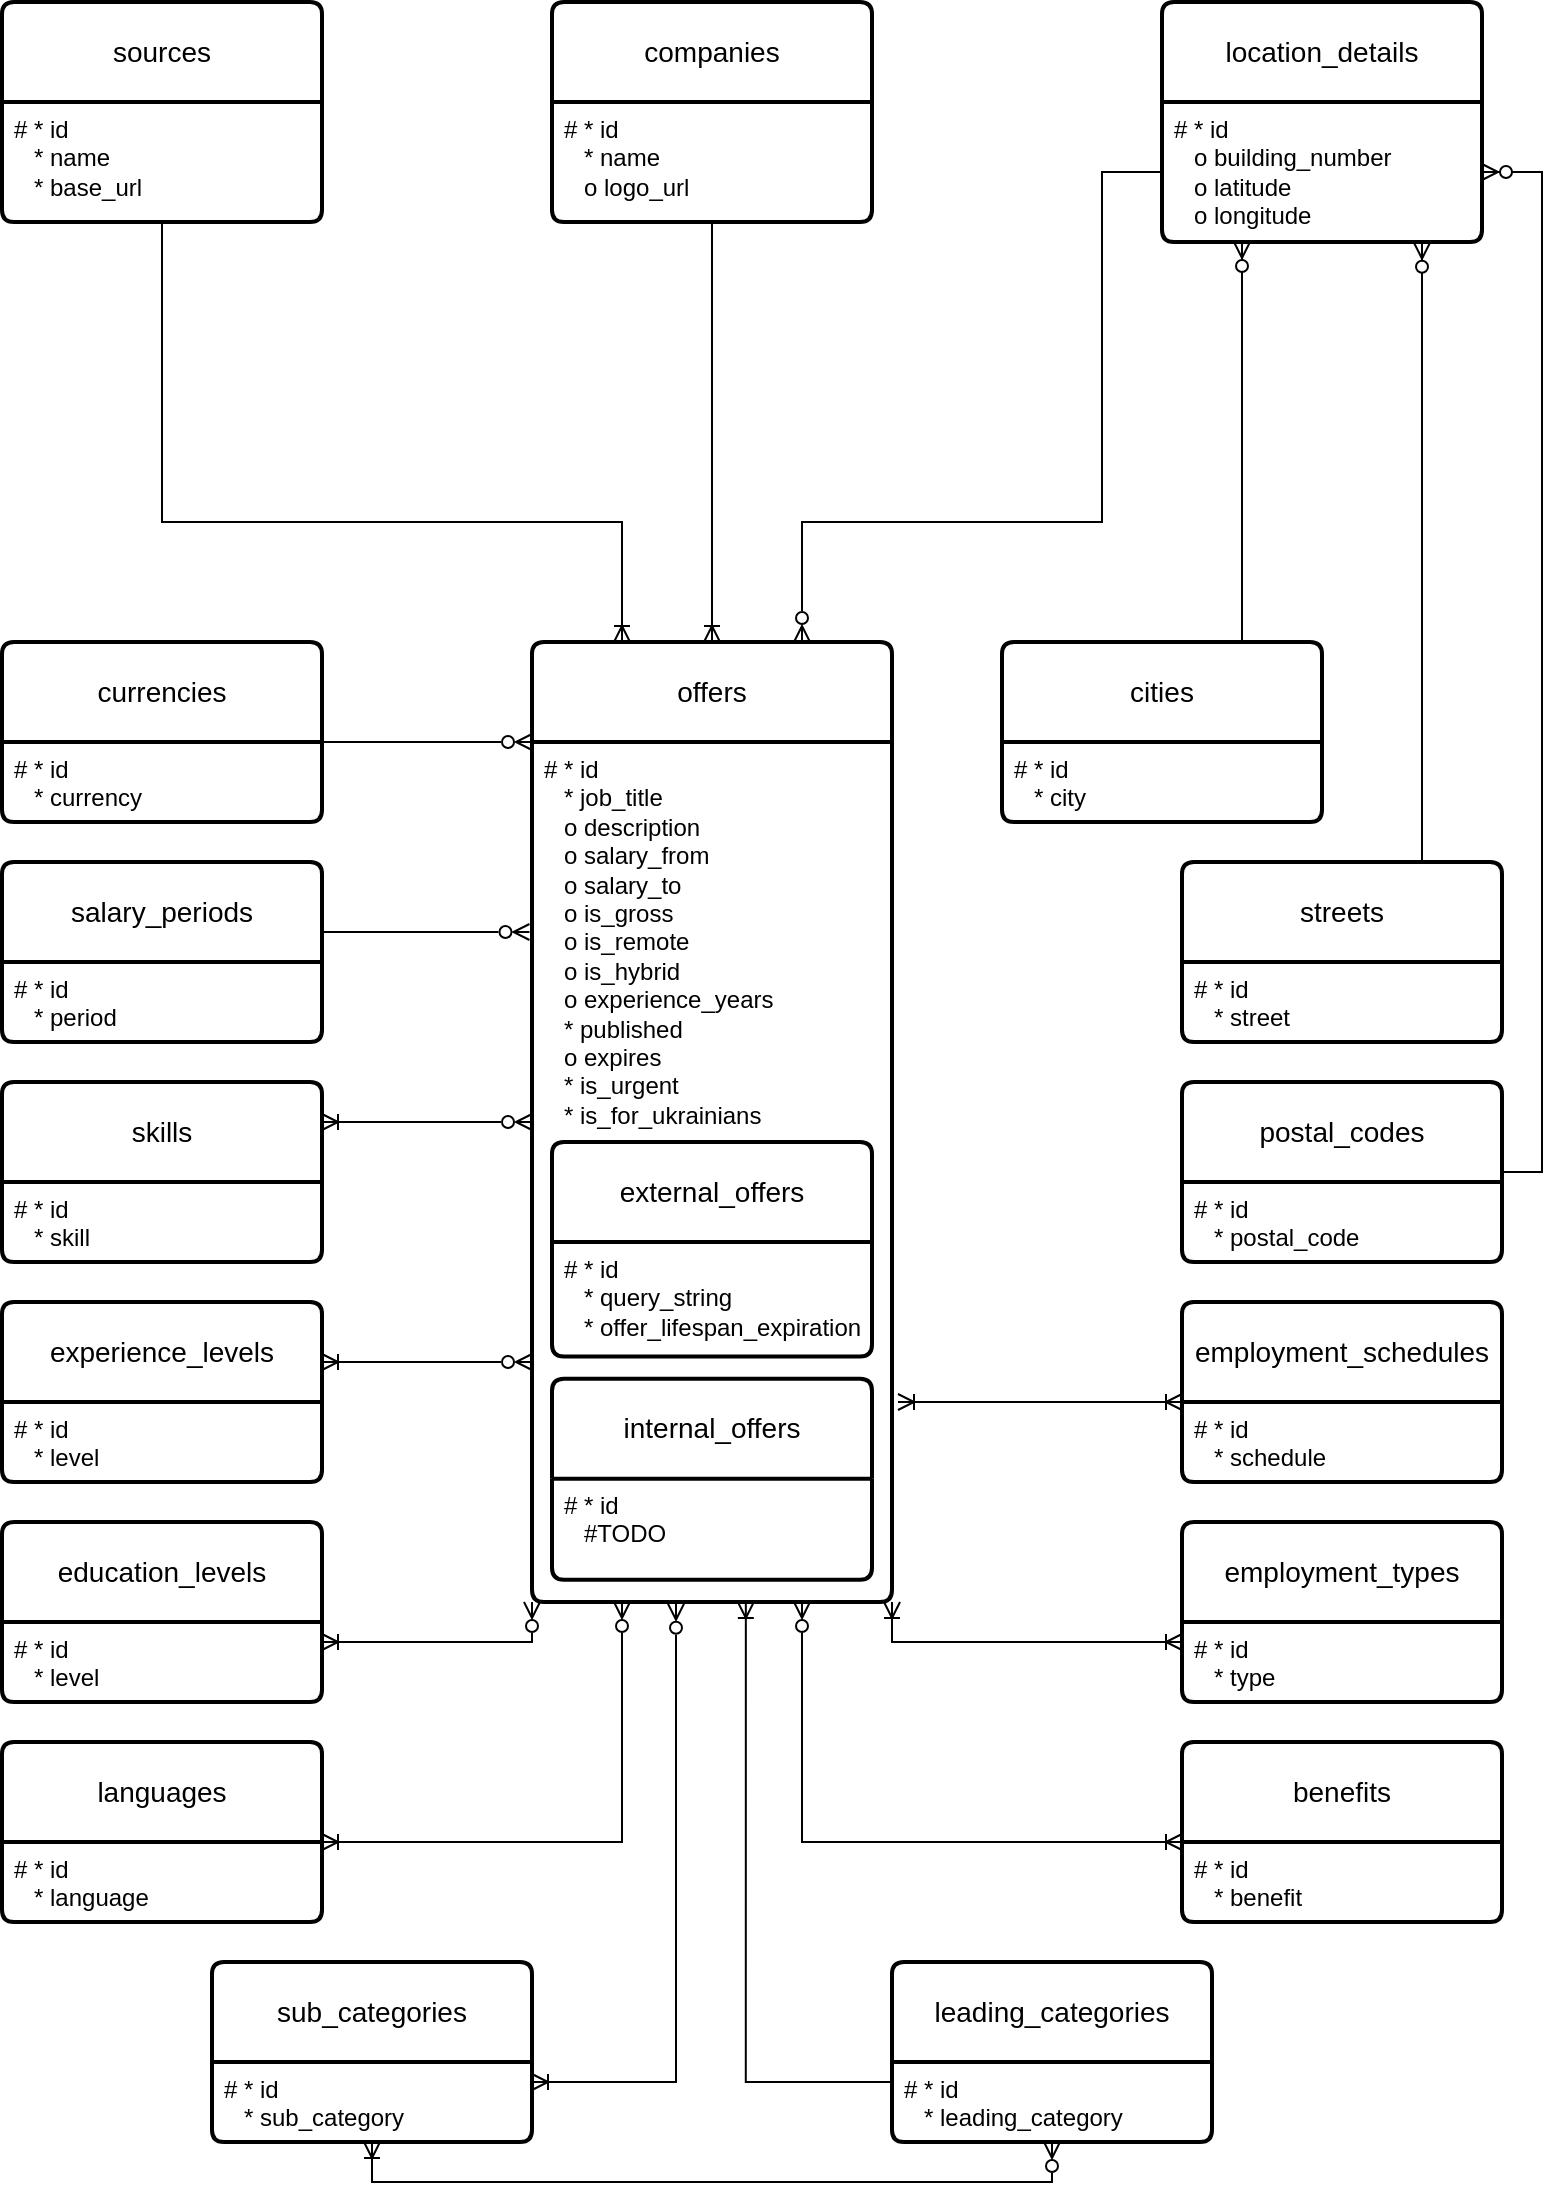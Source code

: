 <mxfile version="28.2.3">
  <diagram name="Strona-1" id="_6M75ooqKnDLT4tYcyIA">
    <mxGraphModel dx="1426" dy="749" grid="1" gridSize="10" guides="1" tooltips="1" connect="1" arrows="1" fold="1" page="1" pageScale="1" pageWidth="827" pageHeight="1169" math="0" shadow="0">
      <root>
        <mxCell id="0" />
        <mxCell id="1" parent="0" />
        <mxCell id="-K2eB1AA9z9G4rPxQfK5-10" value="sources" style="swimlane;childLayout=stackLayout;horizontal=1;startSize=50;horizontalStack=0;rounded=1;fontSize=14;fontStyle=0;strokeWidth=2;resizeParent=0;resizeLast=1;shadow=0;dashed=0;align=center;arcSize=4;whiteSpace=wrap;html=1;" parent="1" vertex="1">
          <mxGeometry x="40" y="40" width="160" height="110" as="geometry" />
        </mxCell>
        <mxCell id="-K2eB1AA9z9G4rPxQfK5-11" value="# * id&lt;div&gt;&amp;nbsp; &amp;nbsp;* name&lt;/div&gt;&lt;div&gt;&amp;nbsp; &amp;nbsp;* base_url&lt;/div&gt;" style="align=left;strokeColor=none;fillColor=none;spacingLeft=4;spacingRight=4;fontSize=12;verticalAlign=top;resizable=0;rotatable=0;part=1;html=1;whiteSpace=wrap;" parent="-K2eB1AA9z9G4rPxQfK5-10" vertex="1">
          <mxGeometry y="50" width="160" height="60" as="geometry" />
        </mxCell>
        <mxCell id="-K2eB1AA9z9G4rPxQfK5-12" value="companies" style="swimlane;childLayout=stackLayout;horizontal=1;startSize=50;horizontalStack=0;rounded=1;fontSize=14;fontStyle=0;strokeWidth=2;resizeParent=0;resizeLast=1;shadow=0;dashed=0;align=center;arcSize=4;whiteSpace=wrap;html=1;" parent="1" vertex="1">
          <mxGeometry x="315" y="40" width="160" height="110" as="geometry" />
        </mxCell>
        <mxCell id="-K2eB1AA9z9G4rPxQfK5-13" value="# * id&lt;div&gt;&amp;nbsp; &amp;nbsp;* name&lt;/div&gt;&lt;div&gt;&amp;nbsp; &amp;nbsp;o logo_url&lt;/div&gt;" style="align=left;strokeColor=none;fillColor=none;spacingLeft=4;spacingRight=4;fontSize=12;verticalAlign=top;resizable=0;rotatable=0;part=1;html=1;whiteSpace=wrap;" parent="-K2eB1AA9z9G4rPxQfK5-12" vertex="1">
          <mxGeometry y="50" width="160" height="60" as="geometry" />
        </mxCell>
        <mxCell id="-K2eB1AA9z9G4rPxQfK5-14" value="currencies" style="swimlane;childLayout=stackLayout;horizontal=1;startSize=50;horizontalStack=0;rounded=1;fontSize=14;fontStyle=0;strokeWidth=2;resizeParent=0;resizeLast=1;shadow=0;dashed=0;align=center;arcSize=4;whiteSpace=wrap;html=1;" parent="1" vertex="1">
          <mxGeometry x="40" y="360" width="160" height="90" as="geometry" />
        </mxCell>
        <mxCell id="-K2eB1AA9z9G4rPxQfK5-15" value="# * id&lt;div&gt;&amp;nbsp; &amp;nbsp;* currency&lt;/div&gt;" style="align=left;strokeColor=none;fillColor=none;spacingLeft=4;spacingRight=4;fontSize=12;verticalAlign=top;resizable=0;rotatable=0;part=1;html=1;whiteSpace=wrap;" parent="-K2eB1AA9z9G4rPxQfK5-14" vertex="1">
          <mxGeometry y="50" width="160" height="40" as="geometry" />
        </mxCell>
        <mxCell id="-K2eB1AA9z9G4rPxQfK5-18" value="salary_periods" style="swimlane;childLayout=stackLayout;horizontal=1;startSize=50;horizontalStack=0;rounded=1;fontSize=14;fontStyle=0;strokeWidth=2;resizeParent=0;resizeLast=1;shadow=0;dashed=0;align=center;arcSize=4;whiteSpace=wrap;html=1;" parent="1" vertex="1">
          <mxGeometry x="40" y="470" width="160" height="90" as="geometry" />
        </mxCell>
        <mxCell id="-K2eB1AA9z9G4rPxQfK5-19" value="# * id&lt;div&gt;&amp;nbsp; &amp;nbsp;* period&lt;/div&gt;" style="align=left;strokeColor=none;fillColor=none;spacingLeft=4;spacingRight=4;fontSize=12;verticalAlign=top;resizable=0;rotatable=0;part=1;html=1;whiteSpace=wrap;" parent="-K2eB1AA9z9G4rPxQfK5-18" vertex="1">
          <mxGeometry y="50" width="160" height="40" as="geometry" />
        </mxCell>
        <mxCell id="-K2eB1AA9z9G4rPxQfK5-20" value="experience_levels" style="swimlane;childLayout=stackLayout;horizontal=1;startSize=50;horizontalStack=0;rounded=1;fontSize=14;fontStyle=0;strokeWidth=2;resizeParent=0;resizeLast=1;shadow=0;dashed=0;align=center;arcSize=4;whiteSpace=wrap;html=1;" parent="1" vertex="1">
          <mxGeometry x="40" y="690" width="160" height="90" as="geometry" />
        </mxCell>
        <mxCell id="-K2eB1AA9z9G4rPxQfK5-21" value="# * id&lt;div&gt;&amp;nbsp; &amp;nbsp;* level&lt;/div&gt;" style="align=left;strokeColor=none;fillColor=none;spacingLeft=4;spacingRight=4;fontSize=12;verticalAlign=top;resizable=0;rotatable=0;part=1;html=1;whiteSpace=wrap;" parent="-K2eB1AA9z9G4rPxQfK5-20" vertex="1">
          <mxGeometry y="50" width="160" height="40" as="geometry" />
        </mxCell>
        <mxCell id="-K2eB1AA9z9G4rPxQfK5-22" value="skills" style="swimlane;childLayout=stackLayout;horizontal=1;startSize=50;horizontalStack=0;rounded=1;fontSize=14;fontStyle=0;strokeWidth=2;resizeParent=0;resizeLast=1;shadow=0;dashed=0;align=center;arcSize=4;whiteSpace=wrap;html=1;" parent="1" vertex="1">
          <mxGeometry x="40" y="580" width="160" height="90" as="geometry" />
        </mxCell>
        <mxCell id="-K2eB1AA9z9G4rPxQfK5-23" value="# * id&lt;div&gt;&amp;nbsp; &amp;nbsp;* skill&lt;/div&gt;" style="align=left;strokeColor=none;fillColor=none;spacingLeft=4;spacingRight=4;fontSize=12;verticalAlign=top;resizable=0;rotatable=0;part=1;html=1;whiteSpace=wrap;" parent="-K2eB1AA9z9G4rPxQfK5-22" vertex="1">
          <mxGeometry y="50" width="160" height="40" as="geometry" />
        </mxCell>
        <mxCell id="-K2eB1AA9z9G4rPxQfK5-24" value="education_levels" style="swimlane;childLayout=stackLayout;horizontal=1;startSize=50;horizontalStack=0;rounded=1;fontSize=14;fontStyle=0;strokeWidth=2;resizeParent=0;resizeLast=1;shadow=0;dashed=0;align=center;arcSize=4;whiteSpace=wrap;html=1;" parent="1" vertex="1">
          <mxGeometry x="40" y="800" width="160" height="90" as="geometry" />
        </mxCell>
        <mxCell id="-K2eB1AA9z9G4rPxQfK5-25" value="# * id&lt;div&gt;&amp;nbsp; &amp;nbsp;* level&lt;span style=&quot;color: rgba(0, 0, 0, 0); font-family: monospace; font-size: 0px; text-wrap-mode: nowrap; background-color: transparent;&quot;&gt;%3CmxGraphModel%3E%3Croot%3E%3CmxCell%20id%3D%220%22%2F%3E%3CmxCell%20id%3D%221%22%20parent%3D%220%22%2F%3E%3CmxCell%20id%3D%222%22%20value%3D%22currencies%22%20style%3D%22swimlane%3BchildLayout%3DstackLayout%3Bhorizontal%3D1%3BstartSize%3D50%3BhorizontalStack%3D0%3Brounded%3D1%3BfontSize%3D14%3BfontStyle%3D0%3BstrokeWidth%3D2%3BresizeParent%3D0%3BresizeLast%3D1%3Bshadow%3D0%3Bdashed%3D0%3Balign%3Dcenter%3BarcSize%3D4%3BwhiteSpace%3Dwrap%3Bhtml%3D1%3B%22%20vertex%3D%221%22%20parent%3D%221%22%3E%3CmxGeometry%20x%3D%22220%22%20y%3D%22230%22%20width%3D%22160%22%20height%3D%2290%22%20as%3D%22geometry%22%2F%3E%3C%2FmxCell%3E%3CmxCell%20id%3D%223%22%20value%3D%22%23%20*%20id%26lt%3Bdiv%26gt%3B%26amp%3Bnbsp%3B%20%26amp%3Bnbsp%3B*%20currency%26lt%3B%2Fdiv%26gt%3B%22%20style%3D%22align%3Dleft%3BstrokeColor%3Dnone%3BfillColor%3Dnone%3BspacingLeft%3D4%3BspacingRight%3D4%3BfontSize%3D12%3BverticalAlign%3Dtop%3Bresizable%3D0%3Brotatable%3D0%3Bpart%3D1%3Bhtml%3D1%3BwhiteSpace%3Dwrap%3B%22%20vertex%3D%221%22%20parent%3D%222%22%3E%3CmxGeometry%20y%3D%2250%22%20width%3D%22160%22%20height%3D%2240%22%20as%3D%22geometry%22%2F%3E%3C%2FmxCell%3E%3C%2Froot%3E%3C%2FmxGraphModel%3E&lt;/span&gt;&lt;/div&gt;" style="align=left;strokeColor=none;fillColor=none;spacingLeft=4;spacingRight=4;fontSize=12;verticalAlign=top;resizable=0;rotatable=0;part=1;html=1;whiteSpace=wrap;" parent="-K2eB1AA9z9G4rPxQfK5-24" vertex="1">
          <mxGeometry y="50" width="160" height="40" as="geometry" />
        </mxCell>
        <mxCell id="-K2eB1AA9z9G4rPxQfK5-26" value="employment_types" style="swimlane;childLayout=stackLayout;horizontal=1;startSize=50;horizontalStack=0;rounded=1;fontSize=14;fontStyle=0;strokeWidth=2;resizeParent=0;resizeLast=1;shadow=0;dashed=0;align=center;arcSize=4;whiteSpace=wrap;html=1;" parent="1" vertex="1">
          <mxGeometry x="630" y="800" width="160" height="90" as="geometry" />
        </mxCell>
        <mxCell id="-K2eB1AA9z9G4rPxQfK5-27" value="# * id&lt;div&gt;&amp;nbsp; &amp;nbsp;* type&lt;/div&gt;" style="align=left;strokeColor=none;fillColor=none;spacingLeft=4;spacingRight=4;fontSize=12;verticalAlign=top;resizable=0;rotatable=0;part=1;html=1;whiteSpace=wrap;" parent="-K2eB1AA9z9G4rPxQfK5-26" vertex="1">
          <mxGeometry y="50" width="160" height="40" as="geometry" />
        </mxCell>
        <mxCell id="-K2eB1AA9z9G4rPxQfK5-28" value="benefits" style="swimlane;childLayout=stackLayout;horizontal=1;startSize=50;horizontalStack=0;rounded=1;fontSize=14;fontStyle=0;strokeWidth=2;resizeParent=0;resizeLast=1;shadow=0;dashed=0;align=center;arcSize=4;whiteSpace=wrap;html=1;" parent="1" vertex="1">
          <mxGeometry x="630" y="910" width="160" height="90" as="geometry" />
        </mxCell>
        <mxCell id="-K2eB1AA9z9G4rPxQfK5-29" value="# * id&lt;div&gt;&amp;nbsp; &amp;nbsp;* benefit&lt;/div&gt;" style="align=left;strokeColor=none;fillColor=none;spacingLeft=4;spacingRight=4;fontSize=12;verticalAlign=top;resizable=0;rotatable=0;part=1;html=1;whiteSpace=wrap;" parent="-K2eB1AA9z9G4rPxQfK5-28" vertex="1">
          <mxGeometry y="50" width="160" height="40" as="geometry" />
        </mxCell>
        <mxCell id="-K2eB1AA9z9G4rPxQfK5-30" value="languages" style="swimlane;childLayout=stackLayout;horizontal=1;startSize=50;horizontalStack=0;rounded=1;fontSize=14;fontStyle=0;strokeWidth=2;resizeParent=0;resizeLast=1;shadow=0;dashed=0;align=center;arcSize=4;whiteSpace=wrap;html=1;" parent="1" vertex="1">
          <mxGeometry x="40" y="910" width="160" height="90" as="geometry" />
        </mxCell>
        <mxCell id="-K2eB1AA9z9G4rPxQfK5-31" value="# * id&lt;div&gt;&amp;nbsp; &amp;nbsp;* language&lt;/div&gt;" style="align=left;strokeColor=none;fillColor=none;spacingLeft=4;spacingRight=4;fontSize=12;verticalAlign=top;resizable=0;rotatable=0;part=1;html=1;whiteSpace=wrap;" parent="-K2eB1AA9z9G4rPxQfK5-30" vertex="1">
          <mxGeometry y="50" width="160" height="40" as="geometry" />
        </mxCell>
        <mxCell id="-K2eB1AA9z9G4rPxQfK5-32" value="employment_schedules" style="swimlane;childLayout=stackLayout;horizontal=1;startSize=50;horizontalStack=0;rounded=1;fontSize=14;fontStyle=0;strokeWidth=2;resizeParent=0;resizeLast=1;shadow=0;dashed=0;align=center;arcSize=4;whiteSpace=wrap;html=1;" parent="1" vertex="1">
          <mxGeometry x="630" y="690" width="160" height="90" as="geometry" />
        </mxCell>
        <mxCell id="-K2eB1AA9z9G4rPxQfK5-33" value="# * id&lt;div&gt;&amp;nbsp; &amp;nbsp;* schedule&lt;/div&gt;" style="align=left;strokeColor=none;fillColor=none;spacingLeft=4;spacingRight=4;fontSize=12;verticalAlign=top;resizable=0;rotatable=0;part=1;html=1;whiteSpace=wrap;" parent="-K2eB1AA9z9G4rPxQfK5-32" vertex="1">
          <mxGeometry y="50" width="160" height="40" as="geometry" />
        </mxCell>
        <mxCell id="-K2eB1AA9z9G4rPxQfK5-34" value="location_details" style="swimlane;childLayout=stackLayout;horizontal=1;startSize=50;horizontalStack=0;rounded=1;fontSize=14;fontStyle=0;strokeWidth=2;resizeParent=0;resizeLast=1;shadow=0;dashed=0;align=center;arcSize=4;whiteSpace=wrap;html=1;" parent="1" vertex="1">
          <mxGeometry x="620" y="40" width="160" height="120" as="geometry" />
        </mxCell>
        <mxCell id="-K2eB1AA9z9G4rPxQfK5-35" value="# * id&lt;div&gt;&amp;nbsp; &amp;nbsp;o building_number&lt;/div&gt;&lt;div&gt;&lt;span style=&quot;background-color: transparent; color: light-dark(rgb(0, 0, 0), rgb(255, 255, 255));&quot;&gt;&amp;nbsp; &amp;nbsp;o latitude&lt;/span&gt;&lt;/div&gt;&lt;div&gt;&amp;nbsp; &amp;nbsp;o longitude&lt;/div&gt;&lt;div&gt;&lt;br&gt;&lt;/div&gt;" style="align=left;strokeColor=none;fillColor=none;spacingLeft=4;spacingRight=4;fontSize=12;verticalAlign=top;resizable=0;rotatable=0;part=1;html=1;whiteSpace=wrap;" parent="-K2eB1AA9z9G4rPxQfK5-34" vertex="1">
          <mxGeometry y="50" width="160" height="70" as="geometry" />
        </mxCell>
        <mxCell id="-K2eB1AA9z9G4rPxQfK5-42" value="" style="group" parent="1" vertex="1" connectable="0">
          <mxGeometry x="305" y="360" width="180" height="480" as="geometry" />
        </mxCell>
        <mxCell id="-K2eB1AA9z9G4rPxQfK5-36" value="offers" style="swimlane;childLayout=stackLayout;horizontal=1;startSize=50;horizontalStack=0;rounded=1;fontSize=14;fontStyle=0;strokeWidth=2;resizeParent=0;resizeLast=1;shadow=0;dashed=0;align=center;arcSize=4;whiteSpace=wrap;html=1;" parent="-K2eB1AA9z9G4rPxQfK5-42" vertex="1">
          <mxGeometry width="180" height="480" as="geometry" />
        </mxCell>
        <mxCell id="-K2eB1AA9z9G4rPxQfK5-37" value="# * id&lt;div&gt;&amp;nbsp; &amp;nbsp;* job_title&lt;/div&gt;&lt;div&gt;&amp;nbsp; &amp;nbsp;o description&lt;/div&gt;&lt;div&gt;&amp;nbsp; &amp;nbsp;o salary_from&lt;/div&gt;&lt;div&gt;&amp;nbsp; &amp;nbsp;o salary_to&lt;/div&gt;&lt;div&gt;&amp;nbsp; &amp;nbsp;o is_gross&lt;/div&gt;&lt;div&gt;&amp;nbsp; &amp;nbsp;o is_remote&lt;/div&gt;&lt;div&gt;&amp;nbsp; &amp;nbsp;o is_hybrid&lt;/div&gt;&lt;div&gt;&amp;nbsp; &amp;nbsp;o experience_years&lt;/div&gt;&lt;div&gt;&amp;nbsp; &amp;nbsp;* published&lt;/div&gt;&lt;div&gt;&amp;nbsp; &amp;nbsp;o expires&lt;/div&gt;&lt;div&gt;&amp;nbsp; &amp;nbsp;* is_urgent&lt;/div&gt;&lt;div&gt;&amp;nbsp; &amp;nbsp;* is_for_ukrainians&lt;/div&gt;" style="align=left;strokeColor=none;fillColor=none;spacingLeft=4;spacingRight=4;fontSize=12;verticalAlign=top;resizable=0;rotatable=0;part=1;html=1;whiteSpace=wrap;" parent="-K2eB1AA9z9G4rPxQfK5-36" vertex="1">
          <mxGeometry y="50" width="180" height="430" as="geometry" />
        </mxCell>
        <mxCell id="-K2eB1AA9z9G4rPxQfK5-38" value="external_offers" style="swimlane;childLayout=stackLayout;horizontal=1;startSize=50;horizontalStack=0;rounded=1;fontSize=14;fontStyle=0;strokeWidth=2;resizeParent=0;resizeLast=1;shadow=0;dashed=0;align=center;arcSize=4;whiteSpace=wrap;html=1;" parent="-K2eB1AA9z9G4rPxQfK5-42" vertex="1">
          <mxGeometry x="10" y="250" width="160" height="107.21" as="geometry" />
        </mxCell>
        <mxCell id="-K2eB1AA9z9G4rPxQfK5-39" value="# * id&lt;div&gt;&amp;nbsp; &amp;nbsp;* query_string&lt;/div&gt;&lt;div&gt;&amp;nbsp; &amp;nbsp;* offer_lifespan_expiration&lt;/div&gt;" style="align=left;strokeColor=none;fillColor=none;spacingLeft=4;spacingRight=4;fontSize=12;verticalAlign=top;resizable=0;rotatable=0;part=1;html=1;whiteSpace=wrap;" parent="-K2eB1AA9z9G4rPxQfK5-38" vertex="1">
          <mxGeometry y="50" width="160" height="57.21" as="geometry" />
        </mxCell>
        <mxCell id="-K2eB1AA9z9G4rPxQfK5-40" value="internal_offers" style="swimlane;childLayout=stackLayout;horizontal=1;startSize=50;horizontalStack=0;rounded=1;fontSize=14;fontStyle=0;strokeWidth=2;resizeParent=0;resizeLast=1;shadow=0;dashed=0;align=center;arcSize=4;whiteSpace=wrap;html=1;" parent="-K2eB1AA9z9G4rPxQfK5-42" vertex="1">
          <mxGeometry x="10" y="368.372" width="160" height="100.465" as="geometry" />
        </mxCell>
        <mxCell id="-K2eB1AA9z9G4rPxQfK5-41" value="# * id&lt;div&gt;&amp;nbsp; &amp;nbsp;#TODO&lt;/div&gt;" style="align=left;strokeColor=none;fillColor=none;spacingLeft=4;spacingRight=4;fontSize=12;verticalAlign=top;resizable=0;rotatable=0;part=1;html=1;whiteSpace=wrap;" parent="-K2eB1AA9z9G4rPxQfK5-40" vertex="1">
          <mxGeometry y="50" width="160" height="50.465" as="geometry" />
        </mxCell>
        <mxCell id="-K2eB1AA9z9G4rPxQfK5-43" value="" style="edgeStyle=elbowEdgeStyle;fontSize=12;html=1;endArrow=ERoneToMany;rounded=0;elbow=vertical;entryX=0.25;entryY=0;entryDx=0;entryDy=0;" parent="1" source="-K2eB1AA9z9G4rPxQfK5-11" target="-K2eB1AA9z9G4rPxQfK5-36" edge="1">
          <mxGeometry width="100" height="100" relative="1" as="geometry">
            <mxPoint x="500" y="480" as="sourcePoint" />
            <mxPoint x="340" y="280" as="targetPoint" />
            <Array as="points">
              <mxPoint x="240" y="300" />
            </Array>
          </mxGeometry>
        </mxCell>
        <mxCell id="-K2eB1AA9z9G4rPxQfK5-44" value="" style="edgeStyle=elbowEdgeStyle;fontSize=12;html=1;endArrow=ERoneToMany;rounded=0;elbow=vertical;exitX=0.5;exitY=1;exitDx=0;exitDy=0;entryX=0.5;entryY=0;entryDx=0;entryDy=0;" parent="1" source="-K2eB1AA9z9G4rPxQfK5-13" target="-K2eB1AA9z9G4rPxQfK5-36" edge="1">
          <mxGeometry width="100" height="100" relative="1" as="geometry">
            <mxPoint x="375" y="300" as="sourcePoint" />
            <mxPoint x="475" y="200" as="targetPoint" />
          </mxGeometry>
        </mxCell>
        <mxCell id="-K2eB1AA9z9G4rPxQfK5-45" value="" style="edgeStyle=elbowEdgeStyle;fontSize=12;html=1;endArrow=ERzeroToMany;rounded=0;exitX=1;exitY=0.5;exitDx=0;exitDy=0;elbow=vertical;entryX=0;entryY=0;entryDx=0;entryDy=0;endFill=0;" parent="1" target="-K2eB1AA9z9G4rPxQfK5-37" edge="1">
          <mxGeometry width="100" height="100" relative="1" as="geometry">
            <mxPoint x="200" y="430" as="sourcePoint" />
            <mxPoint x="305" y="435" as="targetPoint" />
            <Array as="points">
              <mxPoint x="280" y="410" />
            </Array>
          </mxGeometry>
        </mxCell>
        <mxCell id="-K2eB1AA9z9G4rPxQfK5-47" value="" style="edgeStyle=elbowEdgeStyle;fontSize=12;html=1;endArrow=ERzeroToMany;rounded=0;exitX=1;exitY=0;exitDx=0;exitDy=0;elbow=vertical;endFill=0;entryX=-0.007;entryY=0.22;entryDx=0;entryDy=0;entryPerimeter=0;" parent="1" source="-K2eB1AA9z9G4rPxQfK5-19" target="-K2eB1AA9z9G4rPxQfK5-37" edge="1">
          <mxGeometry width="100" height="100" relative="1" as="geometry">
            <mxPoint x="500" y="480" as="sourcePoint" />
            <mxPoint x="290" y="520" as="targetPoint" />
            <Array as="points">
              <mxPoint x="250" y="505" />
            </Array>
          </mxGeometry>
        </mxCell>
        <mxCell id="-K2eB1AA9z9G4rPxQfK5-48" value="" style="edgeStyle=orthogonalEdgeStyle;fontSize=12;html=1;endArrow=ERzeroToMany;rounded=0;elbow=vertical;entryX=0.75;entryY=0;entryDx=0;entryDy=0;endFill=0;exitX=0;exitY=0.5;exitDx=0;exitDy=0;" parent="1" source="-K2eB1AA9z9G4rPxQfK5-35" target="-K2eB1AA9z9G4rPxQfK5-36" edge="1">
          <mxGeometry width="100" height="100" relative="1" as="geometry">
            <mxPoint x="580" y="120" as="sourcePoint" />
            <mxPoint x="600" y="490" as="targetPoint" />
            <Array as="points">
              <mxPoint x="590" y="125" />
              <mxPoint x="590" y="300" />
              <mxPoint x="440" y="300" />
            </Array>
          </mxGeometry>
        </mxCell>
        <mxCell id="-K2eB1AA9z9G4rPxQfK5-50" value="" style="edgeStyle=elbowEdgeStyle;fontSize=12;html=1;endArrow=ERzeroToMany;startArrow=ERoneToMany;rounded=0;elbow=vertical;startFill=0;endFill=0;entryX=0;entryY=0.5;entryDx=0;entryDy=0;" parent="1" target="-K2eB1AA9z9G4rPxQfK5-36" edge="1">
          <mxGeometry width="100" height="100" relative="1" as="geometry">
            <mxPoint x="200" y="600" as="sourcePoint" />
            <mxPoint x="300" y="600" as="targetPoint" />
            <Array as="points">
              <mxPoint x="250" y="600" />
            </Array>
          </mxGeometry>
        </mxCell>
        <mxCell id="-K2eB1AA9z9G4rPxQfK5-51" value="" style="edgeStyle=elbowEdgeStyle;fontSize=12;html=1;endArrow=ERzeroToMany;startArrow=ERoneToMany;rounded=0;elbow=vertical;entryX=0;entryY=0.5;entryDx=0;entryDy=0;startFill=0;endFill=0;" parent="1" edge="1">
          <mxGeometry width="100" height="100" relative="1" as="geometry">
            <mxPoint x="200" y="720" as="sourcePoint" />
            <mxPoint x="305" y="720" as="targetPoint" />
            <Array as="points">
              <mxPoint x="250" y="720" />
            </Array>
          </mxGeometry>
        </mxCell>
        <mxCell id="-K2eB1AA9z9G4rPxQfK5-52" value="" style="edgeStyle=elbowEdgeStyle;fontSize=12;html=1;endArrow=ERzeroToMany;startArrow=ERoneToMany;rounded=0;elbow=vertical;entryX=0;entryY=1;entryDx=0;entryDy=0;startFill=0;endFill=0;" parent="1" target="-K2eB1AA9z9G4rPxQfK5-37" edge="1">
          <mxGeometry width="100" height="100" relative="1" as="geometry">
            <mxPoint x="200" y="860" as="sourcePoint" />
            <mxPoint x="305" y="850" as="targetPoint" />
            <Array as="points">
              <mxPoint x="350" y="860" />
            </Array>
          </mxGeometry>
        </mxCell>
        <mxCell id="-K2eB1AA9z9G4rPxQfK5-53" value="" style="edgeStyle=elbowEdgeStyle;fontSize=12;html=1;endArrow=ERzeroToMany;startArrow=ERoneToMany;rounded=0;elbow=vertical;entryX=0.25;entryY=1;entryDx=0;entryDy=0;startFill=0;endFill=0;" parent="1" target="-K2eB1AA9z9G4rPxQfK5-37" edge="1">
          <mxGeometry width="100" height="100" relative="1" as="geometry">
            <mxPoint x="200" y="960" as="sourcePoint" />
            <mxPoint x="350" y="900" as="targetPoint" />
            <Array as="points">
              <mxPoint x="250" y="960" />
            </Array>
          </mxGeometry>
        </mxCell>
        <mxCell id="-K2eB1AA9z9G4rPxQfK5-56" value="" style="edgeStyle=elbowEdgeStyle;fontSize=12;html=1;endArrow=ERoneToMany;startArrow=ERoneToMany;rounded=0;elbow=vertical;exitX=1;exitY=1;exitDx=0;exitDy=0;startFill=0;endFill=0;" parent="1" source="-K2eB1AA9z9G4rPxQfK5-37" edge="1">
          <mxGeometry width="100" height="100" relative="1" as="geometry">
            <mxPoint x="520" y="850.0" as="sourcePoint" />
            <mxPoint x="630" y="860" as="targetPoint" />
            <Array as="points">
              <mxPoint x="490" y="860" />
            </Array>
          </mxGeometry>
        </mxCell>
        <mxCell id="-K2eB1AA9z9G4rPxQfK5-58" value="" style="edgeStyle=elbowEdgeStyle;fontSize=12;html=1;endArrow=ERoneToMany;startArrow=ERzeroToMany;rounded=0;elbow=vertical;exitX=0.75;exitY=1;exitDx=0;exitDy=0;startFill=0;endFill=0;" parent="1" source="-K2eB1AA9z9G4rPxQfK5-37" edge="1">
          <mxGeometry width="100" height="100" relative="1" as="geometry">
            <mxPoint x="520.0" y="603.42" as="sourcePoint" />
            <mxPoint x="630" y="960" as="targetPoint" />
            <Array as="points">
              <mxPoint x="530" y="960" />
            </Array>
          </mxGeometry>
        </mxCell>
        <mxCell id="-K2eB1AA9z9G4rPxQfK5-61" value="" style="edgeStyle=elbowEdgeStyle;fontSize=12;html=1;endArrow=ERoneToMany;startArrow=ERoneToMany;rounded=0;elbow=vertical;startFill=0;endFill=0;entryX=0;entryY=0;entryDx=0;entryDy=0;" parent="1" target="-K2eB1AA9z9G4rPxQfK5-33" edge="1">
          <mxGeometry width="100" height="100" relative="1" as="geometry">
            <mxPoint x="488" y="740" as="sourcePoint" />
            <mxPoint x="610" y="750" as="targetPoint" />
            <Array as="points">
              <mxPoint x="550" y="740" />
            </Array>
          </mxGeometry>
        </mxCell>
        <mxCell id="-K2eB1AA9z9G4rPxQfK5-62" value="cities" style="swimlane;childLayout=stackLayout;horizontal=1;startSize=50;horizontalStack=0;rounded=1;fontSize=14;fontStyle=0;strokeWidth=2;resizeParent=0;resizeLast=1;shadow=0;dashed=0;align=center;arcSize=4;whiteSpace=wrap;html=1;" parent="1" vertex="1">
          <mxGeometry x="540" y="360" width="160" height="90" as="geometry" />
        </mxCell>
        <mxCell id="-K2eB1AA9z9G4rPxQfK5-63" value="# * id&lt;div&gt;&amp;nbsp; &amp;nbsp;* city&lt;/div&gt;" style="align=left;strokeColor=none;fillColor=none;spacingLeft=4;spacingRight=4;fontSize=12;verticalAlign=top;resizable=0;rotatable=0;part=1;html=1;whiteSpace=wrap;" parent="-K2eB1AA9z9G4rPxQfK5-62" vertex="1">
          <mxGeometry y="50" width="160" height="40" as="geometry" />
        </mxCell>
        <mxCell id="-K2eB1AA9z9G4rPxQfK5-64" value="streets" style="swimlane;childLayout=stackLayout;horizontal=1;startSize=50;horizontalStack=0;rounded=1;fontSize=14;fontStyle=0;strokeWidth=2;resizeParent=0;resizeLast=1;shadow=0;dashed=0;align=center;arcSize=4;whiteSpace=wrap;html=1;" parent="1" vertex="1">
          <mxGeometry x="630" y="470" width="160" height="90" as="geometry" />
        </mxCell>
        <mxCell id="-K2eB1AA9z9G4rPxQfK5-65" value="# * id&lt;div&gt;&amp;nbsp; &amp;nbsp;* street&lt;/div&gt;" style="align=left;strokeColor=none;fillColor=none;spacingLeft=4;spacingRight=4;fontSize=12;verticalAlign=top;resizable=0;rotatable=0;part=1;html=1;whiteSpace=wrap;" parent="-K2eB1AA9z9G4rPxQfK5-64" vertex="1">
          <mxGeometry y="50" width="160" height="40" as="geometry" />
        </mxCell>
        <mxCell id="-K2eB1AA9z9G4rPxQfK5-66" value="postal_codes" style="swimlane;childLayout=stackLayout;horizontal=1;startSize=50;horizontalStack=0;rounded=1;fontSize=14;fontStyle=0;strokeWidth=2;resizeParent=0;resizeLast=1;shadow=0;dashed=0;align=center;arcSize=4;whiteSpace=wrap;html=1;" parent="1" vertex="1">
          <mxGeometry x="630" y="580" width="160" height="90" as="geometry" />
        </mxCell>
        <mxCell id="-K2eB1AA9z9G4rPxQfK5-67" value="# * id&lt;div&gt;&amp;nbsp; &amp;nbsp;* postal_code&lt;/div&gt;" style="align=left;strokeColor=none;fillColor=none;spacingLeft=4;spacingRight=4;fontSize=12;verticalAlign=top;resizable=0;rotatable=0;part=1;html=1;whiteSpace=wrap;" parent="-K2eB1AA9z9G4rPxQfK5-66" vertex="1">
          <mxGeometry y="50" width="160" height="40" as="geometry" />
        </mxCell>
        <mxCell id="-K2eB1AA9z9G4rPxQfK5-68" value="" style="edgeStyle=elbowEdgeStyle;fontSize=12;html=1;endArrow=ERzeroToMany;endFill=1;rounded=0;elbow=vertical;exitX=0.75;exitY=0;exitDx=0;exitDy=0;entryX=0.25;entryY=1;entryDx=0;entryDy=0;" parent="1" source="-K2eB1AA9z9G4rPxQfK5-62" target="-K2eB1AA9z9G4rPxQfK5-35" edge="1">
          <mxGeometry width="100" height="100" relative="1" as="geometry">
            <mxPoint x="730" y="320" as="sourcePoint" />
            <mxPoint x="810" y="230" as="targetPoint" />
          </mxGeometry>
        </mxCell>
        <mxCell id="-K2eB1AA9z9G4rPxQfK5-71" value="" style="edgeStyle=orthogonalEdgeStyle;fontSize=12;html=1;endArrow=ERzeroToMany;endFill=1;rounded=0;elbow=horizontal;exitX=0.75;exitY=0;exitDx=0;exitDy=0;entryX=0.804;entryY=1.005;entryDx=0;entryDy=0;entryPerimeter=0;" parent="1" edge="1">
          <mxGeometry width="100" height="100" relative="1" as="geometry">
            <mxPoint x="751.36" y="470.0" as="sourcePoint" />
            <mxPoint x="750.0" y="160.35" as="targetPoint" />
            <Array as="points">
              <mxPoint x="750" y="470" />
            </Array>
          </mxGeometry>
        </mxCell>
        <mxCell id="-K2eB1AA9z9G4rPxQfK5-72" value="" style="edgeStyle=orthogonalEdgeStyle;fontSize=12;html=1;endArrow=ERzeroToMany;endFill=1;rounded=0;elbow=vertical;exitX=1;exitY=0.5;exitDx=0;exitDy=0;entryX=1;entryY=0.5;entryDx=0;entryDy=0;" parent="1" source="-K2eB1AA9z9G4rPxQfK5-66" target="-K2eB1AA9z9G4rPxQfK5-35" edge="1">
          <mxGeometry width="100" height="100" relative="1" as="geometry">
            <mxPoint x="760" y="570" as="sourcePoint" />
            <mxPoint x="760" y="260" as="targetPoint" />
            <Array as="points">
              <mxPoint x="810" y="625" />
              <mxPoint x="810" y="125" />
            </Array>
          </mxGeometry>
        </mxCell>
        <mxCell id="QkZVk7pYZjU9lQ2U9qkY-1" value="leading_categories" style="swimlane;childLayout=stackLayout;horizontal=1;startSize=50;horizontalStack=0;rounded=1;fontSize=14;fontStyle=0;strokeWidth=2;resizeParent=0;resizeLast=1;shadow=0;dashed=0;align=center;arcSize=4;whiteSpace=wrap;html=1;" parent="1" vertex="1">
          <mxGeometry x="485" y="1020" width="160" height="90" as="geometry" />
        </mxCell>
        <mxCell id="QkZVk7pYZjU9lQ2U9qkY-2" value="# * id&lt;br&gt;&amp;nbsp; &amp;nbsp;* leading_category" style="align=left;strokeColor=none;fillColor=none;spacingLeft=4;spacingRight=4;fontSize=12;verticalAlign=top;resizable=0;rotatable=0;part=1;html=1;whiteSpace=wrap;" parent="QkZVk7pYZjU9lQ2U9qkY-1" vertex="1">
          <mxGeometry y="50" width="160" height="40" as="geometry" />
        </mxCell>
        <mxCell id="QkZVk7pYZjU9lQ2U9qkY-3" value="sub_categories" style="swimlane;childLayout=stackLayout;horizontal=1;startSize=50;horizontalStack=0;rounded=1;fontSize=14;fontStyle=0;strokeWidth=2;resizeParent=0;resizeLast=1;shadow=0;dashed=0;align=center;arcSize=4;whiteSpace=wrap;html=1;" parent="1" vertex="1">
          <mxGeometry x="145" y="1020" width="160" height="90" as="geometry" />
        </mxCell>
        <mxCell id="QkZVk7pYZjU9lQ2U9qkY-4" value="# * id&lt;br&gt;&amp;nbsp; &amp;nbsp;* sub_category" style="align=left;strokeColor=none;fillColor=none;spacingLeft=4;spacingRight=4;fontSize=12;verticalAlign=top;resizable=0;rotatable=0;part=1;html=1;whiteSpace=wrap;" parent="QkZVk7pYZjU9lQ2U9qkY-3" vertex="1">
          <mxGeometry y="50" width="160" height="40" as="geometry" />
        </mxCell>
        <mxCell id="QkZVk7pYZjU9lQ2U9qkY-5" style="edgeStyle=orthogonalEdgeStyle;rounded=0;orthogonalLoop=1;jettySize=auto;html=1;exitX=0;exitY=0;exitDx=0;exitDy=0;entryX=0.594;entryY=1;entryDx=0;entryDy=0;entryPerimeter=0;endArrow=ERoneToMany;endFill=0;" parent="1" source="QkZVk7pYZjU9lQ2U9qkY-2" target="-K2eB1AA9z9G4rPxQfK5-37" edge="1">
          <mxGeometry relative="1" as="geometry">
            <Array as="points">
              <mxPoint x="485" y="1080" />
              <mxPoint x="412" y="1080" />
            </Array>
          </mxGeometry>
        </mxCell>
        <mxCell id="QkZVk7pYZjU9lQ2U9qkY-6" style="edgeStyle=orthogonalEdgeStyle;rounded=0;orthogonalLoop=1;jettySize=auto;html=1;exitX=1;exitY=0.25;exitDx=0;exitDy=0;entryX=0.4;entryY=1.002;entryDx=0;entryDy=0;entryPerimeter=0;endArrow=ERzeroToMany;endFill=0;startArrow=ERoneToMany;startFill=0;" parent="1" source="QkZVk7pYZjU9lQ2U9qkY-4" target="-K2eB1AA9z9G4rPxQfK5-37" edge="1">
          <mxGeometry relative="1" as="geometry" />
        </mxCell>
        <mxCell id="im6sL6hVuA0kp8l8Y_wb-3" style="edgeStyle=orthogonalEdgeStyle;rounded=0;orthogonalLoop=1;jettySize=auto;html=1;exitX=0.5;exitY=1;exitDx=0;exitDy=0;entryX=0.5;entryY=1;entryDx=0;entryDy=0;startArrow=ERoneToMany;startFill=0;endArrow=ERzeroToMany;endFill=0;" edge="1" parent="1" source="QkZVk7pYZjU9lQ2U9qkY-4" target="QkZVk7pYZjU9lQ2U9qkY-2">
          <mxGeometry relative="1" as="geometry" />
        </mxCell>
      </root>
    </mxGraphModel>
  </diagram>
</mxfile>

